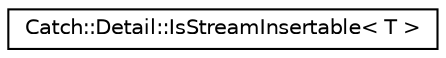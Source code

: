 digraph "Graphical Class Hierarchy"
{
  edge [fontname="Helvetica",fontsize="10",labelfontname="Helvetica",labelfontsize="10"];
  node [fontname="Helvetica",fontsize="10",shape=record];
  rankdir="LR";
  Node1 [label="Catch::Detail::IsStreamInsertable\< T \>",height=0.2,width=0.4,color="black", fillcolor="white", style="filled",URL="$da/d6f/structCatch_1_1Detail_1_1IsStreamInsertable.html"];
}
